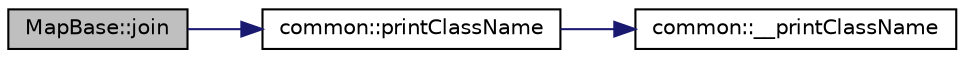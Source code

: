 digraph "MapBase::join"
{
 // INTERACTIVE_SVG=YES
  bgcolor="transparent";
  edge [fontname="Helvetica",fontsize="10",labelfontname="Helvetica",labelfontsize="10"];
  node [fontname="Helvetica",fontsize="10",shape=record];
  rankdir="LR";
  Node1 [label="MapBase::join",height=0.2,width=0.4,color="black", fillcolor="grey75", style="filled", fontcolor="black"];
  Node1 -> Node2 [color="midnightblue",fontsize="10",style="solid",fontname="Helvetica"];
  Node2 [label="common::printClassName",height=0.2,width=0.4,color="black",URL="$classcommon.html#aec4b942352abd180c71fca2c0dbd70b7"];
  Node2 -> Node3 [color="midnightblue",fontsize="10",style="solid",fontname="Helvetica"];
  Node3 [label="common::__printClassName",height=0.2,width=0.4,color="black",URL="$classcommon.html#a7ca2338596041e14a38de0f63d1c1e31"];
}
